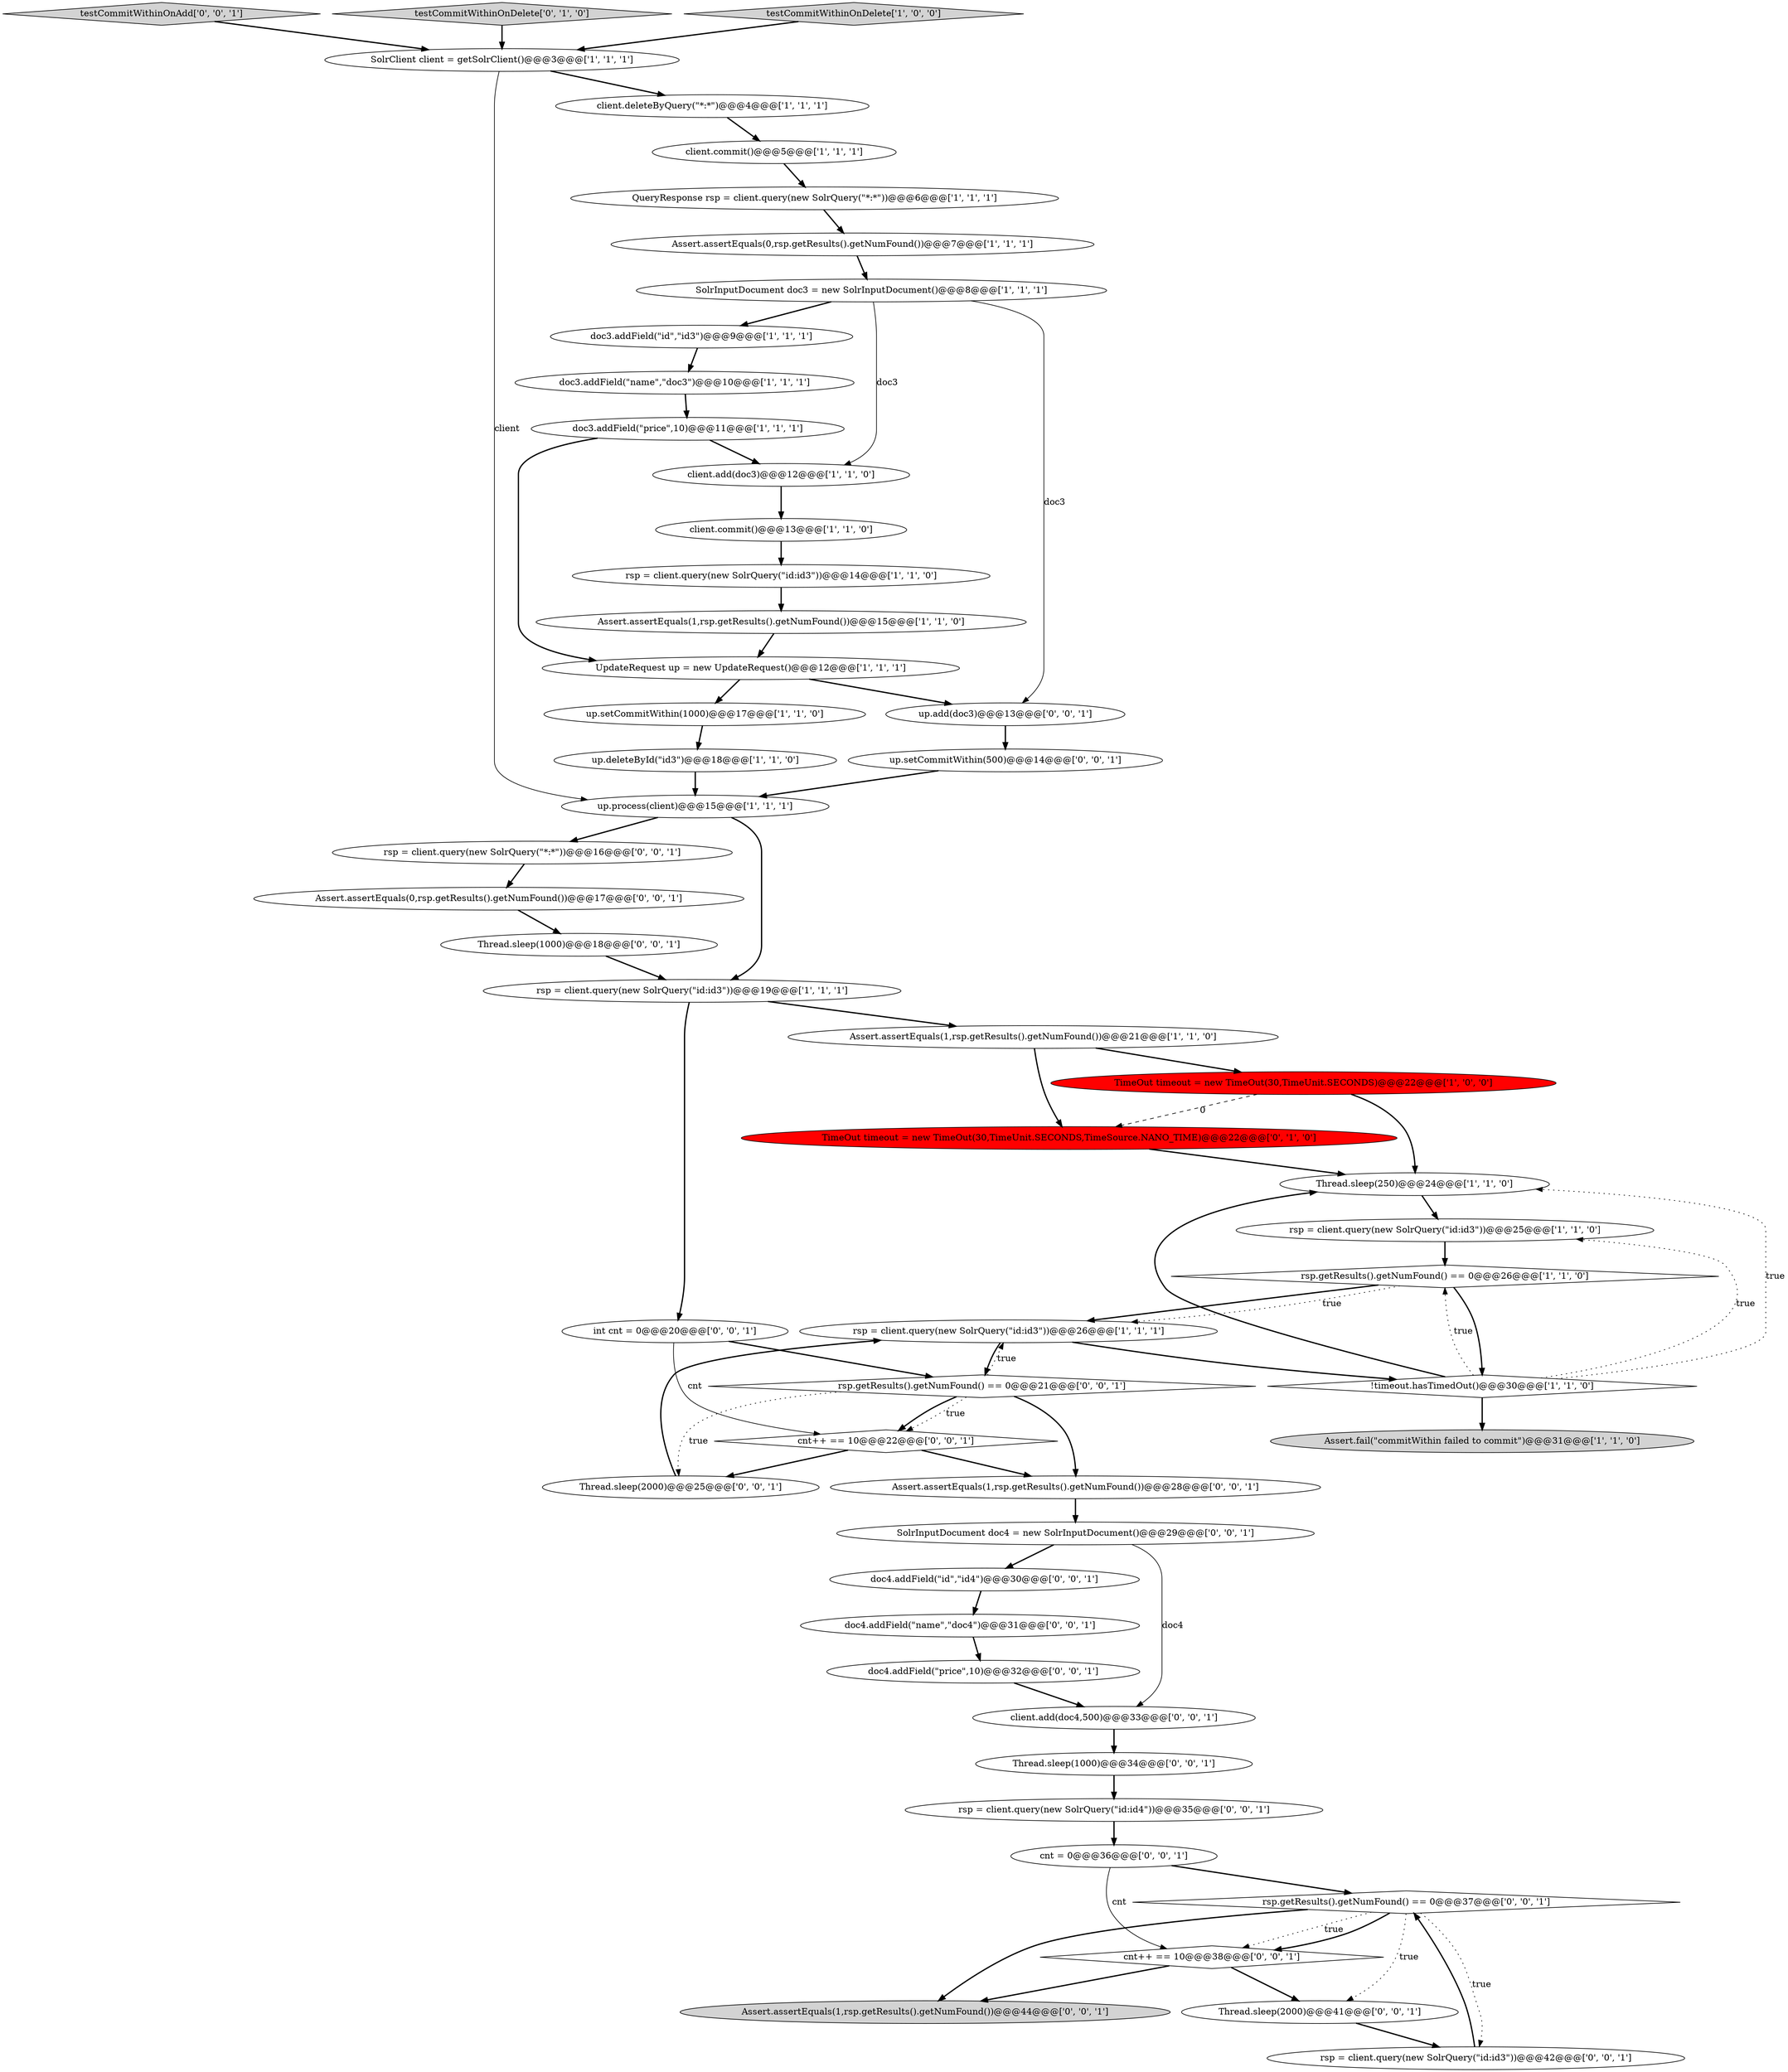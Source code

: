 digraph {
0 [style = filled, label = "QueryResponse rsp = client.query(new SolrQuery(\"*:*\"))@@@6@@@['1', '1', '1']", fillcolor = white, shape = ellipse image = "AAA0AAABBB1BBB"];
23 [style = filled, label = "Assert.assertEquals(1,rsp.getResults().getNumFound())@@@21@@@['1', '1', '0']", fillcolor = white, shape = ellipse image = "AAA0AAABBB1BBB"];
31 [style = filled, label = "doc4.addField(\"price\",10)@@@32@@@['0', '0', '1']", fillcolor = white, shape = ellipse image = "AAA0AAABBB3BBB"];
25 [style = filled, label = "client.commit()@@@13@@@['1', '1', '0']", fillcolor = white, shape = ellipse image = "AAA0AAABBB1BBB"];
41 [style = filled, label = "testCommitWithinOnAdd['0', '0', '1']", fillcolor = lightgray, shape = diamond image = "AAA0AAABBB3BBB"];
15 [style = filled, label = "client.add(doc3)@@@12@@@['1', '1', '0']", fillcolor = white, shape = ellipse image = "AAA0AAABBB1BBB"];
38 [style = filled, label = "rsp.getResults().getNumFound() == 0@@@37@@@['0', '0', '1']", fillcolor = white, shape = diamond image = "AAA0AAABBB3BBB"];
20 [style = filled, label = "SolrClient client = getSolrClient()@@@3@@@['1', '1', '1']", fillcolor = white, shape = ellipse image = "AAA0AAABBB1BBB"];
21 [style = filled, label = "Assert.fail(\"commitWithin failed to commit\")@@@31@@@['1', '1', '0']", fillcolor = lightgray, shape = ellipse image = "AAA0AAABBB1BBB"];
10 [style = filled, label = "Assert.assertEquals(0,rsp.getResults().getNumFound())@@@7@@@['1', '1', '1']", fillcolor = white, shape = ellipse image = "AAA0AAABBB1BBB"];
34 [style = filled, label = "rsp = client.query(new SolrQuery(\"*:*\"))@@@16@@@['0', '0', '1']", fillcolor = white, shape = ellipse image = "AAA0AAABBB3BBB"];
1 [style = filled, label = "Assert.assertEquals(1,rsp.getResults().getNumFound())@@@15@@@['1', '1', '0']", fillcolor = white, shape = ellipse image = "AAA0AAABBB1BBB"];
18 [style = filled, label = "up.deleteById(\"id3\")@@@18@@@['1', '1', '0']", fillcolor = white, shape = ellipse image = "AAA0AAABBB1BBB"];
17 [style = filled, label = "rsp.getResults().getNumFound() == 0@@@26@@@['1', '1', '0']", fillcolor = white, shape = diamond image = "AAA0AAABBB1BBB"];
39 [style = filled, label = "Thread.sleep(1000)@@@34@@@['0', '0', '1']", fillcolor = white, shape = ellipse image = "AAA0AAABBB3BBB"];
47 [style = filled, label = "up.setCommitWithin(500)@@@14@@@['0', '0', '1']", fillcolor = white, shape = ellipse image = "AAA0AAABBB3BBB"];
35 [style = filled, label = "SolrInputDocument doc4 = new SolrInputDocument()@@@29@@@['0', '0', '1']", fillcolor = white, shape = ellipse image = "AAA0AAABBB3BBB"];
11 [style = filled, label = "client.commit()@@@5@@@['1', '1', '1']", fillcolor = white, shape = ellipse image = "AAA0AAABBB1BBB"];
44 [style = filled, label = "Thread.sleep(2000)@@@41@@@['0', '0', '1']", fillcolor = white, shape = ellipse image = "AAA0AAABBB3BBB"];
45 [style = filled, label = "cnt++ == 10@@@22@@@['0', '0', '1']", fillcolor = white, shape = diamond image = "AAA0AAABBB3BBB"];
3 [style = filled, label = "SolrInputDocument doc3 = new SolrInputDocument()@@@8@@@['1', '1', '1']", fillcolor = white, shape = ellipse image = "AAA0AAABBB1BBB"];
9 [style = filled, label = "UpdateRequest up = new UpdateRequest()@@@12@@@['1', '1', '1']", fillcolor = white, shape = ellipse image = "AAA0AAABBB1BBB"];
27 [style = filled, label = "TimeOut timeout = new TimeOut(30,TimeUnit.SECONDS,TimeSource.NANO_TIME)@@@22@@@['0', '1', '0']", fillcolor = red, shape = ellipse image = "AAA1AAABBB2BBB"];
24 [style = filled, label = "rsp = client.query(new SolrQuery(\"id:id3\"))@@@25@@@['1', '1', '0']", fillcolor = white, shape = ellipse image = "AAA0AAABBB1BBB"];
40 [style = filled, label = "Thread.sleep(1000)@@@18@@@['0', '0', '1']", fillcolor = white, shape = ellipse image = "AAA0AAABBB3BBB"];
6 [style = filled, label = "TimeOut timeout = new TimeOut(30,TimeUnit.SECONDS)@@@22@@@['1', '0', '0']", fillcolor = red, shape = ellipse image = "AAA1AAABBB1BBB"];
33 [style = filled, label = "int cnt = 0@@@20@@@['0', '0', '1']", fillcolor = white, shape = ellipse image = "AAA0AAABBB3BBB"];
50 [style = filled, label = "doc4.addField(\"id\",\"id4\")@@@30@@@['0', '0', '1']", fillcolor = white, shape = ellipse image = "AAA0AAABBB3BBB"];
19 [style = filled, label = "Thread.sleep(250)@@@24@@@['1', '1', '0']", fillcolor = white, shape = ellipse image = "AAA0AAABBB1BBB"];
7 [style = filled, label = "doc3.addField(\"id\",\"id3\")@@@9@@@['1', '1', '1']", fillcolor = white, shape = ellipse image = "AAA0AAABBB1BBB"];
26 [style = filled, label = "rsp = client.query(new SolrQuery(\"id:id3\"))@@@26@@@['1', '1', '1']", fillcolor = white, shape = ellipse image = "AAA0AAABBB1BBB"];
13 [style = filled, label = "doc3.addField(\"name\",\"doc3\")@@@10@@@['1', '1', '1']", fillcolor = white, shape = ellipse image = "AAA0AAABBB1BBB"];
51 [style = filled, label = "rsp = client.query(new SolrQuery(\"id:id4\"))@@@35@@@['0', '0', '1']", fillcolor = white, shape = ellipse image = "AAA0AAABBB3BBB"];
46 [style = filled, label = "cnt = 0@@@36@@@['0', '0', '1']", fillcolor = white, shape = ellipse image = "AAA0AAABBB3BBB"];
48 [style = filled, label = "Thread.sleep(2000)@@@25@@@['0', '0', '1']", fillcolor = white, shape = ellipse image = "AAA0AAABBB3BBB"];
4 [style = filled, label = "up.process(client)@@@15@@@['1', '1', '1']", fillcolor = white, shape = ellipse image = "AAA0AAABBB1BBB"];
14 [style = filled, label = "client.deleteByQuery(\"*:*\")@@@4@@@['1', '1', '1']", fillcolor = white, shape = ellipse image = "AAA0AAABBB1BBB"];
22 [style = filled, label = "rsp = client.query(new SolrQuery(\"id:id3\"))@@@19@@@['1', '1', '1']", fillcolor = white, shape = ellipse image = "AAA0AAABBB1BBB"];
8 [style = filled, label = "rsp = client.query(new SolrQuery(\"id:id3\"))@@@14@@@['1', '1', '0']", fillcolor = white, shape = ellipse image = "AAA0AAABBB1BBB"];
12 [style = filled, label = "!timeout.hasTimedOut()@@@30@@@['1', '1', '0']", fillcolor = white, shape = diamond image = "AAA0AAABBB1BBB"];
43 [style = filled, label = "rsp.getResults().getNumFound() == 0@@@21@@@['0', '0', '1']", fillcolor = white, shape = diamond image = "AAA0AAABBB3BBB"];
28 [style = filled, label = "testCommitWithinOnDelete['0', '1', '0']", fillcolor = lightgray, shape = diamond image = "AAA0AAABBB2BBB"];
30 [style = filled, label = "Assert.assertEquals(1,rsp.getResults().getNumFound())@@@44@@@['0', '0', '1']", fillcolor = lightgray, shape = ellipse image = "AAA0AAABBB3BBB"];
2 [style = filled, label = "testCommitWithinOnDelete['1', '0', '0']", fillcolor = lightgray, shape = diamond image = "AAA0AAABBB1BBB"];
29 [style = filled, label = "rsp = client.query(new SolrQuery(\"id:id3\"))@@@42@@@['0', '0', '1']", fillcolor = white, shape = ellipse image = "AAA0AAABBB3BBB"];
37 [style = filled, label = "up.add(doc3)@@@13@@@['0', '0', '1']", fillcolor = white, shape = ellipse image = "AAA0AAABBB3BBB"];
5 [style = filled, label = "up.setCommitWithin(1000)@@@17@@@['1', '1', '0']", fillcolor = white, shape = ellipse image = "AAA0AAABBB1BBB"];
36 [style = filled, label = "Assert.assertEquals(0,rsp.getResults().getNumFound())@@@17@@@['0', '0', '1']", fillcolor = white, shape = ellipse image = "AAA0AAABBB3BBB"];
42 [style = filled, label = "client.add(doc4,500)@@@33@@@['0', '0', '1']", fillcolor = white, shape = ellipse image = "AAA0AAABBB3BBB"];
32 [style = filled, label = "Assert.assertEquals(1,rsp.getResults().getNumFound())@@@28@@@['0', '0', '1']", fillcolor = white, shape = ellipse image = "AAA0AAABBB3BBB"];
52 [style = filled, label = "doc4.addField(\"name\",\"doc4\")@@@31@@@['0', '0', '1']", fillcolor = white, shape = ellipse image = "AAA0AAABBB3BBB"];
16 [style = filled, label = "doc3.addField(\"price\",10)@@@11@@@['1', '1', '1']", fillcolor = white, shape = ellipse image = "AAA0AAABBB1BBB"];
49 [style = filled, label = "cnt++ == 10@@@38@@@['0', '0', '1']", fillcolor = white, shape = diamond image = "AAA0AAABBB3BBB"];
7->13 [style = bold, label=""];
46->49 [style = solid, label="cnt"];
32->35 [style = bold, label=""];
16->15 [style = bold, label=""];
17->26 [style = dotted, label="true"];
35->42 [style = solid, label="doc4"];
22->33 [style = bold, label=""];
17->26 [style = bold, label=""];
2->20 [style = bold, label=""];
36->40 [style = bold, label=""];
46->38 [style = bold, label=""];
12->17 [style = dotted, label="true"];
23->27 [style = bold, label=""];
28->20 [style = bold, label=""];
15->25 [style = bold, label=""];
12->21 [style = bold, label=""];
44->29 [style = bold, label=""];
20->4 [style = solid, label="client"];
49->44 [style = bold, label=""];
42->39 [style = bold, label=""];
33->45 [style = solid, label="cnt"];
43->32 [style = bold, label=""];
45->32 [style = bold, label=""];
10->3 [style = bold, label=""];
26->43 [style = bold, label=""];
20->14 [style = bold, label=""];
38->44 [style = dotted, label="true"];
5->18 [style = bold, label=""];
6->19 [style = bold, label=""];
3->37 [style = solid, label="doc3"];
43->26 [style = dotted, label="true"];
38->49 [style = dotted, label="true"];
45->48 [style = bold, label=""];
41->20 [style = bold, label=""];
22->23 [style = bold, label=""];
13->16 [style = bold, label=""];
50->52 [style = bold, label=""];
9->37 [style = bold, label=""];
1->9 [style = bold, label=""];
43->45 [style = bold, label=""];
51->46 [style = bold, label=""];
19->24 [style = bold, label=""];
48->26 [style = bold, label=""];
8->1 [style = bold, label=""];
31->42 [style = bold, label=""];
26->12 [style = bold, label=""];
0->10 [style = bold, label=""];
11->0 [style = bold, label=""];
17->12 [style = bold, label=""];
38->30 [style = bold, label=""];
18->4 [style = bold, label=""];
38->49 [style = bold, label=""];
35->50 [style = bold, label=""];
3->7 [style = bold, label=""];
39->51 [style = bold, label=""];
49->30 [style = bold, label=""];
12->19 [style = dotted, label="true"];
43->45 [style = dotted, label="true"];
43->48 [style = dotted, label="true"];
6->27 [style = dashed, label="0"];
23->6 [style = bold, label=""];
34->36 [style = bold, label=""];
33->43 [style = bold, label=""];
24->17 [style = bold, label=""];
52->31 [style = bold, label=""];
40->22 [style = bold, label=""];
12->24 [style = dotted, label="true"];
9->5 [style = bold, label=""];
25->8 [style = bold, label=""];
29->38 [style = bold, label=""];
27->19 [style = bold, label=""];
3->15 [style = solid, label="doc3"];
38->29 [style = dotted, label="true"];
12->19 [style = bold, label=""];
14->11 [style = bold, label=""];
4->22 [style = bold, label=""];
16->9 [style = bold, label=""];
4->34 [style = bold, label=""];
37->47 [style = bold, label=""];
47->4 [style = bold, label=""];
}
